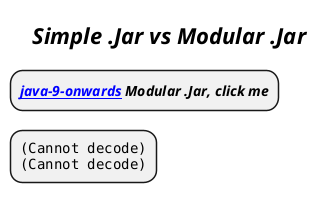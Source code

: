 @startmindmap
title =<i>Simple .Jar vs Modular .Jar
* <b><i>[[docs/3-programming-languages/JVM-ecosystem/java/java-9-onwards.puml java-9-onwards]] Modular .Jar, click me
*:<img:images/img_12.png>
<img:images/img_13.png>;
@endmindmap
